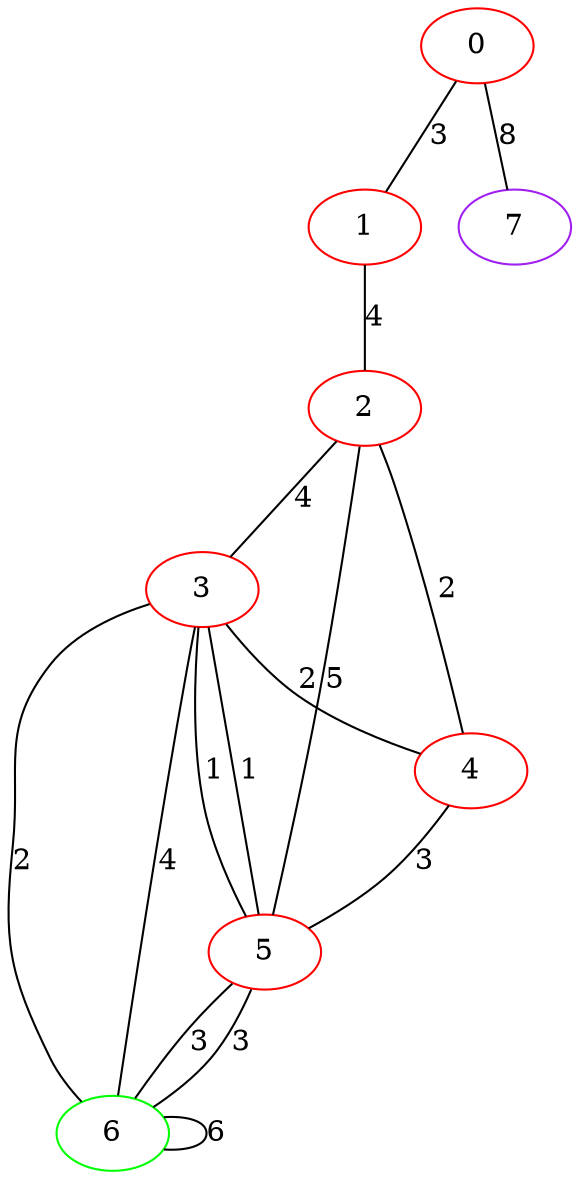 graph "" {
0 [color=red, weight=1];
1 [color=red, weight=1];
2 [color=red, weight=1];
3 [color=red, weight=1];
4 [color=red, weight=1];
5 [color=red, weight=1];
6 [color=green, weight=2];
7 [color=purple, weight=4];
0 -- 1  [key=0, label=3];
0 -- 7  [key=0, label=8];
1 -- 2  [key=0, label=4];
2 -- 3  [key=0, label=4];
2 -- 4  [key=0, label=2];
2 -- 5  [key=0, label=5];
3 -- 4  [key=0, label=2];
3 -- 5  [key=0, label=1];
3 -- 5  [key=1, label=1];
3 -- 6  [key=0, label=2];
3 -- 6  [key=1, label=4];
4 -- 5  [key=0, label=3];
5 -- 6  [key=0, label=3];
5 -- 6  [key=1, label=3];
6 -- 6  [key=0, label=6];
}
